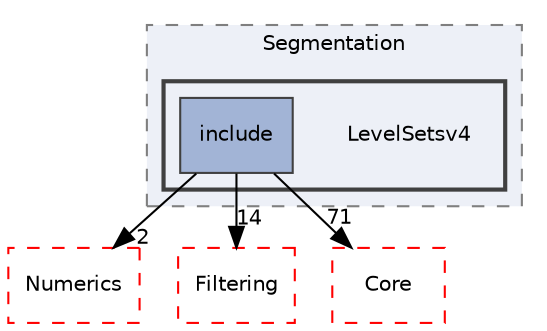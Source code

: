 digraph "LevelSetsv4"
{
 // LATEX_PDF_SIZE
  edge [fontname="Helvetica",fontsize="10",labelfontname="Helvetica",labelfontsize="10"];
  node [fontname="Helvetica",fontsize="10",shape=record];
  compound=true
  subgraph clusterdir_431b5b85ef2fd850d23fe72862364324 {
    graph [ bgcolor="#edf0f7", pencolor="grey50", style="filled,dashed,", label="Segmentation", fontname="Helvetica", fontsize="10", URL="dir_431b5b85ef2fd850d23fe72862364324.html"]
  subgraph clusterdir_3df61b5d9a5ee40110d4c521fb052dec {
    graph [ bgcolor="#edf0f7", pencolor="grey25", style="filled,bold,", label="", fontname="Helvetica", fontsize="10", URL="dir_3df61b5d9a5ee40110d4c521fb052dec.html"]
    dir_3df61b5d9a5ee40110d4c521fb052dec [shape=plaintext, label="LevelSetsv4"];
  dir_c95147560d7aea46d2676e452d3d7cc2 [shape=box, label="include", style="filled,", fillcolor="#a2b4d6", color="grey25", URL="dir_c95147560d7aea46d2676e452d3d7cc2.html"];
  }
  }
  dir_57605c80b6a7e87d0adba2f2655cc3cb [shape=box, label="Numerics", style="dashed,", fillcolor="#edf0f7", color="red", URL="dir_57605c80b6a7e87d0adba2f2655cc3cb.html"];
  dir_6724b11ef9ad676a0a0c31463bff1d93 [shape=box, label="Filtering", style="dashed,", fillcolor="#edf0f7", color="red", URL="dir_6724b11ef9ad676a0a0c31463bff1d93.html"];
  dir_cac7f9cecb9aa42a0bd05452dddd8a21 [shape=box, label="Core", style="dashed,", fillcolor="#edf0f7", color="red", URL="dir_cac7f9cecb9aa42a0bd05452dddd8a21.html"];
  dir_c95147560d7aea46d2676e452d3d7cc2->dir_57605c80b6a7e87d0adba2f2655cc3cb [headlabel="2", labeldistance=1.5 headhref="dir_000168_000210.html"];
  dir_c95147560d7aea46d2676e452d3d7cc2->dir_6724b11ef9ad676a0a0c31463bff1d93 [headlabel="14", labeldistance=1.5 headhref="dir_000168_000030.html"];
  dir_c95147560d7aea46d2676e452d3d7cc2->dir_cac7f9cecb9aa42a0bd05452dddd8a21 [headlabel="71", labeldistance=1.5 headhref="dir_000168_000014.html"];
}
